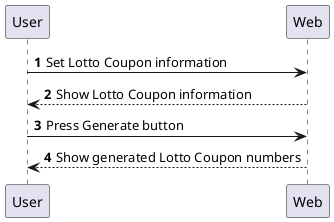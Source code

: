 @startuml
autonumber

User -> Web: Set Lotto Coupon information
Web --> User: Show Lotto Coupon information

User -> Web: Press Generate button
Web --> User: Show generated Lotto Coupon numbers
@enduml